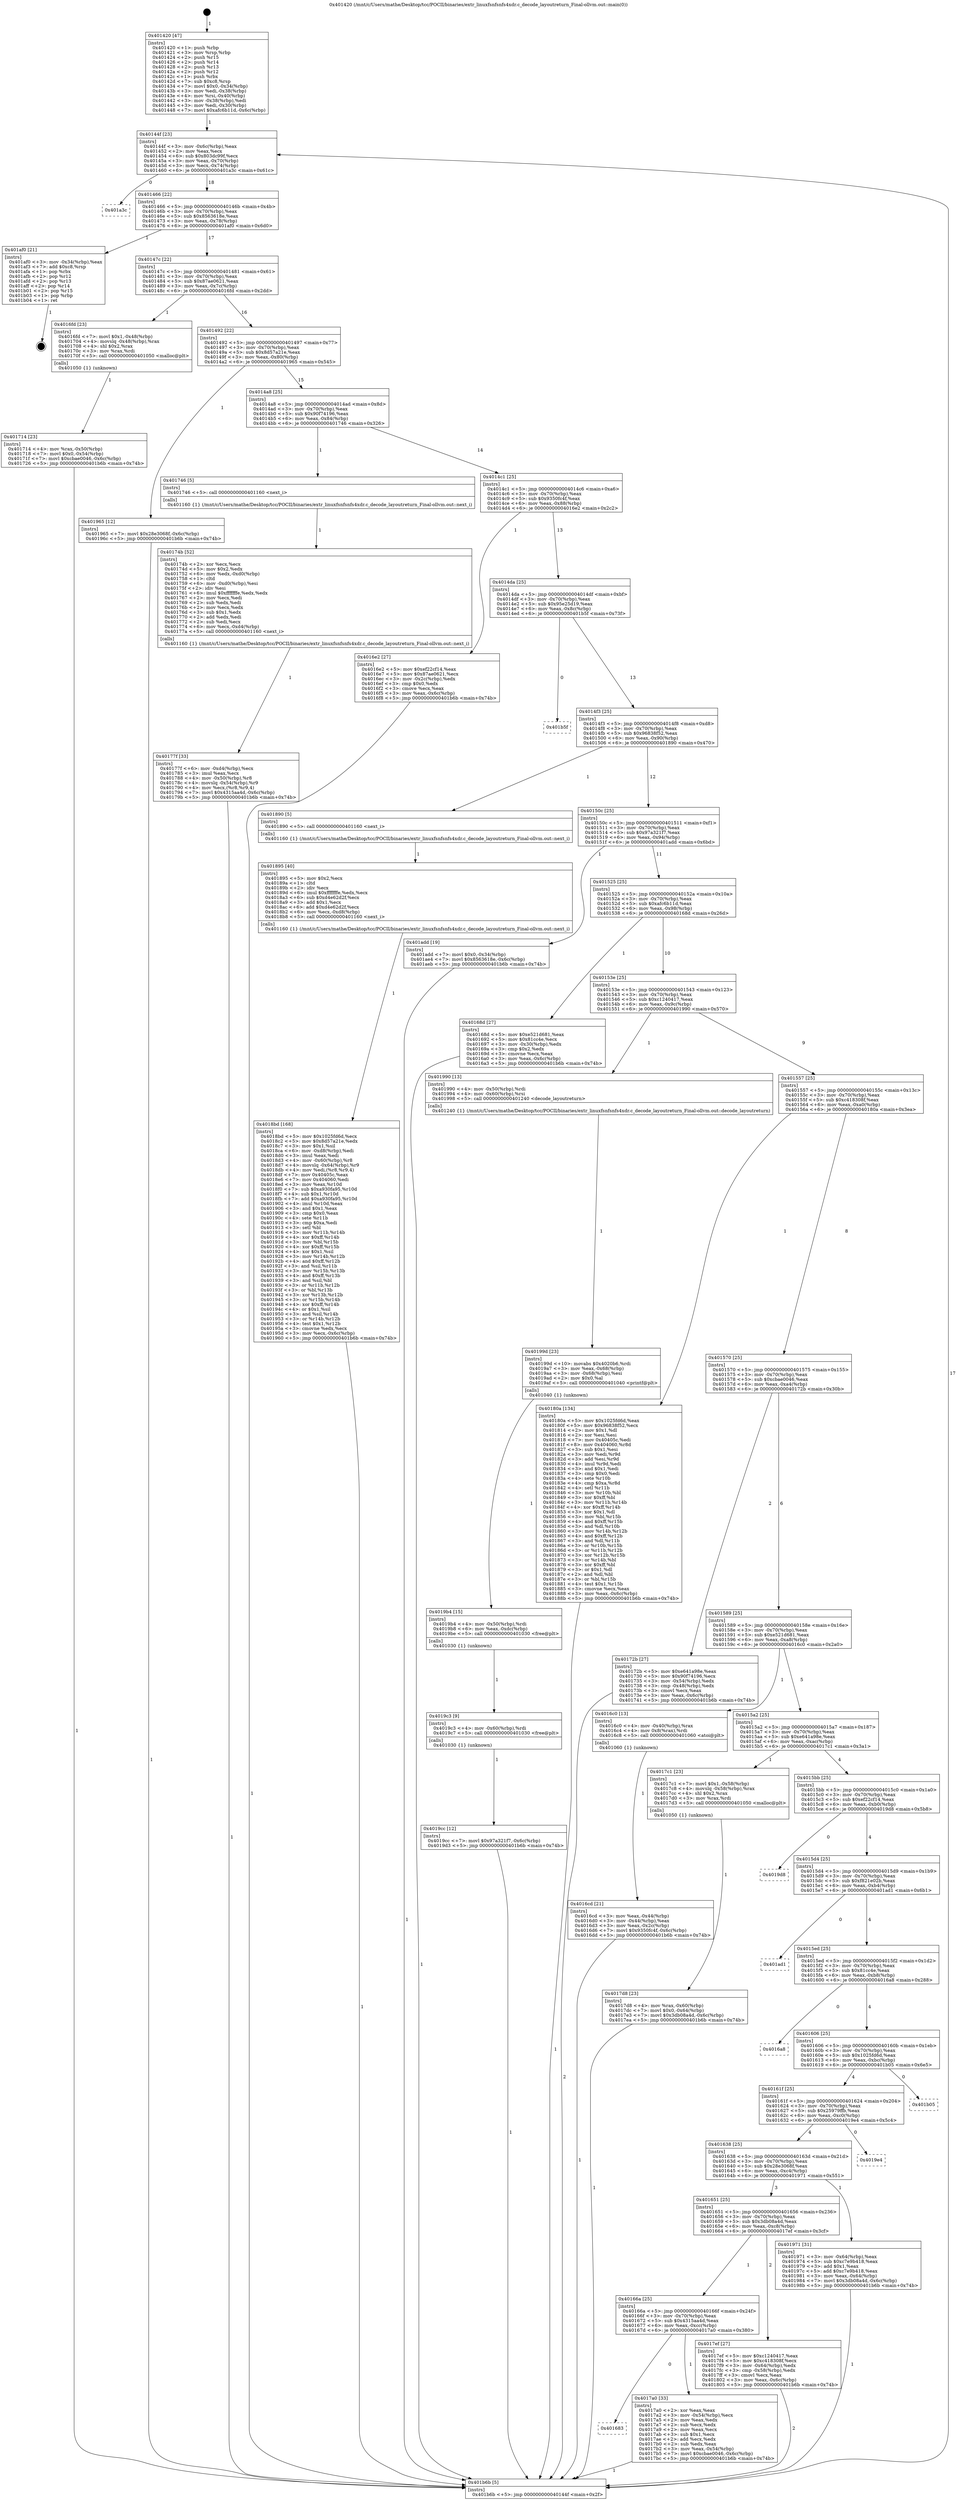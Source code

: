 digraph "0x401420" {
  label = "0x401420 (/mnt/c/Users/mathe/Desktop/tcc/POCII/binaries/extr_linuxfsnfsnfs4xdr.c_decode_layoutreturn_Final-ollvm.out::main(0))"
  labelloc = "t"
  node[shape=record]

  Entry [label="",width=0.3,height=0.3,shape=circle,fillcolor=black,style=filled]
  "0x40144f" [label="{
     0x40144f [23]\l
     | [instrs]\l
     &nbsp;&nbsp;0x40144f \<+3\>: mov -0x6c(%rbp),%eax\l
     &nbsp;&nbsp;0x401452 \<+2\>: mov %eax,%ecx\l
     &nbsp;&nbsp;0x401454 \<+6\>: sub $0x803dc99f,%ecx\l
     &nbsp;&nbsp;0x40145a \<+3\>: mov %eax,-0x70(%rbp)\l
     &nbsp;&nbsp;0x40145d \<+3\>: mov %ecx,-0x74(%rbp)\l
     &nbsp;&nbsp;0x401460 \<+6\>: je 0000000000401a3c \<main+0x61c\>\l
  }"]
  "0x401a3c" [label="{
     0x401a3c\l
  }", style=dashed]
  "0x401466" [label="{
     0x401466 [22]\l
     | [instrs]\l
     &nbsp;&nbsp;0x401466 \<+5\>: jmp 000000000040146b \<main+0x4b\>\l
     &nbsp;&nbsp;0x40146b \<+3\>: mov -0x70(%rbp),%eax\l
     &nbsp;&nbsp;0x40146e \<+5\>: sub $0x8563618e,%eax\l
     &nbsp;&nbsp;0x401473 \<+3\>: mov %eax,-0x78(%rbp)\l
     &nbsp;&nbsp;0x401476 \<+6\>: je 0000000000401af0 \<main+0x6d0\>\l
  }"]
  Exit [label="",width=0.3,height=0.3,shape=circle,fillcolor=black,style=filled,peripheries=2]
  "0x401af0" [label="{
     0x401af0 [21]\l
     | [instrs]\l
     &nbsp;&nbsp;0x401af0 \<+3\>: mov -0x34(%rbp),%eax\l
     &nbsp;&nbsp;0x401af3 \<+7\>: add $0xc8,%rsp\l
     &nbsp;&nbsp;0x401afa \<+1\>: pop %rbx\l
     &nbsp;&nbsp;0x401afb \<+2\>: pop %r12\l
     &nbsp;&nbsp;0x401afd \<+2\>: pop %r13\l
     &nbsp;&nbsp;0x401aff \<+2\>: pop %r14\l
     &nbsp;&nbsp;0x401b01 \<+2\>: pop %r15\l
     &nbsp;&nbsp;0x401b03 \<+1\>: pop %rbp\l
     &nbsp;&nbsp;0x401b04 \<+1\>: ret\l
  }"]
  "0x40147c" [label="{
     0x40147c [22]\l
     | [instrs]\l
     &nbsp;&nbsp;0x40147c \<+5\>: jmp 0000000000401481 \<main+0x61\>\l
     &nbsp;&nbsp;0x401481 \<+3\>: mov -0x70(%rbp),%eax\l
     &nbsp;&nbsp;0x401484 \<+5\>: sub $0x87ae0621,%eax\l
     &nbsp;&nbsp;0x401489 \<+3\>: mov %eax,-0x7c(%rbp)\l
     &nbsp;&nbsp;0x40148c \<+6\>: je 00000000004016fd \<main+0x2dd\>\l
  }"]
  "0x4019cc" [label="{
     0x4019cc [12]\l
     | [instrs]\l
     &nbsp;&nbsp;0x4019cc \<+7\>: movl $0x97a321f7,-0x6c(%rbp)\l
     &nbsp;&nbsp;0x4019d3 \<+5\>: jmp 0000000000401b6b \<main+0x74b\>\l
  }"]
  "0x4016fd" [label="{
     0x4016fd [23]\l
     | [instrs]\l
     &nbsp;&nbsp;0x4016fd \<+7\>: movl $0x1,-0x48(%rbp)\l
     &nbsp;&nbsp;0x401704 \<+4\>: movslq -0x48(%rbp),%rax\l
     &nbsp;&nbsp;0x401708 \<+4\>: shl $0x2,%rax\l
     &nbsp;&nbsp;0x40170c \<+3\>: mov %rax,%rdi\l
     &nbsp;&nbsp;0x40170f \<+5\>: call 0000000000401050 \<malloc@plt\>\l
     | [calls]\l
     &nbsp;&nbsp;0x401050 \{1\} (unknown)\l
  }"]
  "0x401492" [label="{
     0x401492 [22]\l
     | [instrs]\l
     &nbsp;&nbsp;0x401492 \<+5\>: jmp 0000000000401497 \<main+0x77\>\l
     &nbsp;&nbsp;0x401497 \<+3\>: mov -0x70(%rbp),%eax\l
     &nbsp;&nbsp;0x40149a \<+5\>: sub $0x8d57a21e,%eax\l
     &nbsp;&nbsp;0x40149f \<+3\>: mov %eax,-0x80(%rbp)\l
     &nbsp;&nbsp;0x4014a2 \<+6\>: je 0000000000401965 \<main+0x545\>\l
  }"]
  "0x4019c3" [label="{
     0x4019c3 [9]\l
     | [instrs]\l
     &nbsp;&nbsp;0x4019c3 \<+4\>: mov -0x60(%rbp),%rdi\l
     &nbsp;&nbsp;0x4019c7 \<+5\>: call 0000000000401030 \<free@plt\>\l
     | [calls]\l
     &nbsp;&nbsp;0x401030 \{1\} (unknown)\l
  }"]
  "0x401965" [label="{
     0x401965 [12]\l
     | [instrs]\l
     &nbsp;&nbsp;0x401965 \<+7\>: movl $0x28e3068f,-0x6c(%rbp)\l
     &nbsp;&nbsp;0x40196c \<+5\>: jmp 0000000000401b6b \<main+0x74b\>\l
  }"]
  "0x4014a8" [label="{
     0x4014a8 [25]\l
     | [instrs]\l
     &nbsp;&nbsp;0x4014a8 \<+5\>: jmp 00000000004014ad \<main+0x8d\>\l
     &nbsp;&nbsp;0x4014ad \<+3\>: mov -0x70(%rbp),%eax\l
     &nbsp;&nbsp;0x4014b0 \<+5\>: sub $0x90f74196,%eax\l
     &nbsp;&nbsp;0x4014b5 \<+6\>: mov %eax,-0x84(%rbp)\l
     &nbsp;&nbsp;0x4014bb \<+6\>: je 0000000000401746 \<main+0x326\>\l
  }"]
  "0x4019b4" [label="{
     0x4019b4 [15]\l
     | [instrs]\l
     &nbsp;&nbsp;0x4019b4 \<+4\>: mov -0x50(%rbp),%rdi\l
     &nbsp;&nbsp;0x4019b8 \<+6\>: mov %eax,-0xdc(%rbp)\l
     &nbsp;&nbsp;0x4019be \<+5\>: call 0000000000401030 \<free@plt\>\l
     | [calls]\l
     &nbsp;&nbsp;0x401030 \{1\} (unknown)\l
  }"]
  "0x401746" [label="{
     0x401746 [5]\l
     | [instrs]\l
     &nbsp;&nbsp;0x401746 \<+5\>: call 0000000000401160 \<next_i\>\l
     | [calls]\l
     &nbsp;&nbsp;0x401160 \{1\} (/mnt/c/Users/mathe/Desktop/tcc/POCII/binaries/extr_linuxfsnfsnfs4xdr.c_decode_layoutreturn_Final-ollvm.out::next_i)\l
  }"]
  "0x4014c1" [label="{
     0x4014c1 [25]\l
     | [instrs]\l
     &nbsp;&nbsp;0x4014c1 \<+5\>: jmp 00000000004014c6 \<main+0xa6\>\l
     &nbsp;&nbsp;0x4014c6 \<+3\>: mov -0x70(%rbp),%eax\l
     &nbsp;&nbsp;0x4014c9 \<+5\>: sub $0x9350fc4f,%eax\l
     &nbsp;&nbsp;0x4014ce \<+6\>: mov %eax,-0x88(%rbp)\l
     &nbsp;&nbsp;0x4014d4 \<+6\>: je 00000000004016e2 \<main+0x2c2\>\l
  }"]
  "0x40199d" [label="{
     0x40199d [23]\l
     | [instrs]\l
     &nbsp;&nbsp;0x40199d \<+10\>: movabs $0x4020b6,%rdi\l
     &nbsp;&nbsp;0x4019a7 \<+3\>: mov %eax,-0x68(%rbp)\l
     &nbsp;&nbsp;0x4019aa \<+3\>: mov -0x68(%rbp),%esi\l
     &nbsp;&nbsp;0x4019ad \<+2\>: mov $0x0,%al\l
     &nbsp;&nbsp;0x4019af \<+5\>: call 0000000000401040 \<printf@plt\>\l
     | [calls]\l
     &nbsp;&nbsp;0x401040 \{1\} (unknown)\l
  }"]
  "0x4016e2" [label="{
     0x4016e2 [27]\l
     | [instrs]\l
     &nbsp;&nbsp;0x4016e2 \<+5\>: mov $0xef22cf14,%eax\l
     &nbsp;&nbsp;0x4016e7 \<+5\>: mov $0x87ae0621,%ecx\l
     &nbsp;&nbsp;0x4016ec \<+3\>: mov -0x2c(%rbp),%edx\l
     &nbsp;&nbsp;0x4016ef \<+3\>: cmp $0x0,%edx\l
     &nbsp;&nbsp;0x4016f2 \<+3\>: cmove %ecx,%eax\l
     &nbsp;&nbsp;0x4016f5 \<+3\>: mov %eax,-0x6c(%rbp)\l
     &nbsp;&nbsp;0x4016f8 \<+5\>: jmp 0000000000401b6b \<main+0x74b\>\l
  }"]
  "0x4014da" [label="{
     0x4014da [25]\l
     | [instrs]\l
     &nbsp;&nbsp;0x4014da \<+5\>: jmp 00000000004014df \<main+0xbf\>\l
     &nbsp;&nbsp;0x4014df \<+3\>: mov -0x70(%rbp),%eax\l
     &nbsp;&nbsp;0x4014e2 \<+5\>: sub $0x95e25d19,%eax\l
     &nbsp;&nbsp;0x4014e7 \<+6\>: mov %eax,-0x8c(%rbp)\l
     &nbsp;&nbsp;0x4014ed \<+6\>: je 0000000000401b5f \<main+0x73f\>\l
  }"]
  "0x4018bd" [label="{
     0x4018bd [168]\l
     | [instrs]\l
     &nbsp;&nbsp;0x4018bd \<+5\>: mov $0x1025fd6d,%ecx\l
     &nbsp;&nbsp;0x4018c2 \<+5\>: mov $0x8d57a21e,%edx\l
     &nbsp;&nbsp;0x4018c7 \<+3\>: mov $0x1,%sil\l
     &nbsp;&nbsp;0x4018ca \<+6\>: mov -0xd8(%rbp),%edi\l
     &nbsp;&nbsp;0x4018d0 \<+3\>: imul %eax,%edi\l
     &nbsp;&nbsp;0x4018d3 \<+4\>: mov -0x60(%rbp),%r8\l
     &nbsp;&nbsp;0x4018d7 \<+4\>: movslq -0x64(%rbp),%r9\l
     &nbsp;&nbsp;0x4018db \<+4\>: mov %edi,(%r8,%r9,4)\l
     &nbsp;&nbsp;0x4018df \<+7\>: mov 0x40405c,%eax\l
     &nbsp;&nbsp;0x4018e6 \<+7\>: mov 0x404060,%edi\l
     &nbsp;&nbsp;0x4018ed \<+3\>: mov %eax,%r10d\l
     &nbsp;&nbsp;0x4018f0 \<+7\>: sub $0xa930fa95,%r10d\l
     &nbsp;&nbsp;0x4018f7 \<+4\>: sub $0x1,%r10d\l
     &nbsp;&nbsp;0x4018fb \<+7\>: add $0xa930fa95,%r10d\l
     &nbsp;&nbsp;0x401902 \<+4\>: imul %r10d,%eax\l
     &nbsp;&nbsp;0x401906 \<+3\>: and $0x1,%eax\l
     &nbsp;&nbsp;0x401909 \<+3\>: cmp $0x0,%eax\l
     &nbsp;&nbsp;0x40190c \<+4\>: sete %r11b\l
     &nbsp;&nbsp;0x401910 \<+3\>: cmp $0xa,%edi\l
     &nbsp;&nbsp;0x401913 \<+3\>: setl %bl\l
     &nbsp;&nbsp;0x401916 \<+3\>: mov %r11b,%r14b\l
     &nbsp;&nbsp;0x401919 \<+4\>: xor $0xff,%r14b\l
     &nbsp;&nbsp;0x40191d \<+3\>: mov %bl,%r15b\l
     &nbsp;&nbsp;0x401920 \<+4\>: xor $0xff,%r15b\l
     &nbsp;&nbsp;0x401924 \<+4\>: xor $0x1,%sil\l
     &nbsp;&nbsp;0x401928 \<+3\>: mov %r14b,%r12b\l
     &nbsp;&nbsp;0x40192b \<+4\>: and $0xff,%r12b\l
     &nbsp;&nbsp;0x40192f \<+3\>: and %sil,%r11b\l
     &nbsp;&nbsp;0x401932 \<+3\>: mov %r15b,%r13b\l
     &nbsp;&nbsp;0x401935 \<+4\>: and $0xff,%r13b\l
     &nbsp;&nbsp;0x401939 \<+3\>: and %sil,%bl\l
     &nbsp;&nbsp;0x40193c \<+3\>: or %r11b,%r12b\l
     &nbsp;&nbsp;0x40193f \<+3\>: or %bl,%r13b\l
     &nbsp;&nbsp;0x401942 \<+3\>: xor %r13b,%r12b\l
     &nbsp;&nbsp;0x401945 \<+3\>: or %r15b,%r14b\l
     &nbsp;&nbsp;0x401948 \<+4\>: xor $0xff,%r14b\l
     &nbsp;&nbsp;0x40194c \<+4\>: or $0x1,%sil\l
     &nbsp;&nbsp;0x401950 \<+3\>: and %sil,%r14b\l
     &nbsp;&nbsp;0x401953 \<+3\>: or %r14b,%r12b\l
     &nbsp;&nbsp;0x401956 \<+4\>: test $0x1,%r12b\l
     &nbsp;&nbsp;0x40195a \<+3\>: cmovne %edx,%ecx\l
     &nbsp;&nbsp;0x40195d \<+3\>: mov %ecx,-0x6c(%rbp)\l
     &nbsp;&nbsp;0x401960 \<+5\>: jmp 0000000000401b6b \<main+0x74b\>\l
  }"]
  "0x401b5f" [label="{
     0x401b5f\l
  }", style=dashed]
  "0x4014f3" [label="{
     0x4014f3 [25]\l
     | [instrs]\l
     &nbsp;&nbsp;0x4014f3 \<+5\>: jmp 00000000004014f8 \<main+0xd8\>\l
     &nbsp;&nbsp;0x4014f8 \<+3\>: mov -0x70(%rbp),%eax\l
     &nbsp;&nbsp;0x4014fb \<+5\>: sub $0x96838f52,%eax\l
     &nbsp;&nbsp;0x401500 \<+6\>: mov %eax,-0x90(%rbp)\l
     &nbsp;&nbsp;0x401506 \<+6\>: je 0000000000401890 \<main+0x470\>\l
  }"]
  "0x401895" [label="{
     0x401895 [40]\l
     | [instrs]\l
     &nbsp;&nbsp;0x401895 \<+5\>: mov $0x2,%ecx\l
     &nbsp;&nbsp;0x40189a \<+1\>: cltd\l
     &nbsp;&nbsp;0x40189b \<+2\>: idiv %ecx\l
     &nbsp;&nbsp;0x40189d \<+6\>: imul $0xfffffffe,%edx,%ecx\l
     &nbsp;&nbsp;0x4018a3 \<+6\>: sub $0xd4e62d2f,%ecx\l
     &nbsp;&nbsp;0x4018a9 \<+3\>: add $0x1,%ecx\l
     &nbsp;&nbsp;0x4018ac \<+6\>: add $0xd4e62d2f,%ecx\l
     &nbsp;&nbsp;0x4018b2 \<+6\>: mov %ecx,-0xd8(%rbp)\l
     &nbsp;&nbsp;0x4018b8 \<+5\>: call 0000000000401160 \<next_i\>\l
     | [calls]\l
     &nbsp;&nbsp;0x401160 \{1\} (/mnt/c/Users/mathe/Desktop/tcc/POCII/binaries/extr_linuxfsnfsnfs4xdr.c_decode_layoutreturn_Final-ollvm.out::next_i)\l
  }"]
  "0x401890" [label="{
     0x401890 [5]\l
     | [instrs]\l
     &nbsp;&nbsp;0x401890 \<+5\>: call 0000000000401160 \<next_i\>\l
     | [calls]\l
     &nbsp;&nbsp;0x401160 \{1\} (/mnt/c/Users/mathe/Desktop/tcc/POCII/binaries/extr_linuxfsnfsnfs4xdr.c_decode_layoutreturn_Final-ollvm.out::next_i)\l
  }"]
  "0x40150c" [label="{
     0x40150c [25]\l
     | [instrs]\l
     &nbsp;&nbsp;0x40150c \<+5\>: jmp 0000000000401511 \<main+0xf1\>\l
     &nbsp;&nbsp;0x401511 \<+3\>: mov -0x70(%rbp),%eax\l
     &nbsp;&nbsp;0x401514 \<+5\>: sub $0x97a321f7,%eax\l
     &nbsp;&nbsp;0x401519 \<+6\>: mov %eax,-0x94(%rbp)\l
     &nbsp;&nbsp;0x40151f \<+6\>: je 0000000000401add \<main+0x6bd\>\l
  }"]
  "0x4017d8" [label="{
     0x4017d8 [23]\l
     | [instrs]\l
     &nbsp;&nbsp;0x4017d8 \<+4\>: mov %rax,-0x60(%rbp)\l
     &nbsp;&nbsp;0x4017dc \<+7\>: movl $0x0,-0x64(%rbp)\l
     &nbsp;&nbsp;0x4017e3 \<+7\>: movl $0x3db08a4d,-0x6c(%rbp)\l
     &nbsp;&nbsp;0x4017ea \<+5\>: jmp 0000000000401b6b \<main+0x74b\>\l
  }"]
  "0x401add" [label="{
     0x401add [19]\l
     | [instrs]\l
     &nbsp;&nbsp;0x401add \<+7\>: movl $0x0,-0x34(%rbp)\l
     &nbsp;&nbsp;0x401ae4 \<+7\>: movl $0x8563618e,-0x6c(%rbp)\l
     &nbsp;&nbsp;0x401aeb \<+5\>: jmp 0000000000401b6b \<main+0x74b\>\l
  }"]
  "0x401525" [label="{
     0x401525 [25]\l
     | [instrs]\l
     &nbsp;&nbsp;0x401525 \<+5\>: jmp 000000000040152a \<main+0x10a\>\l
     &nbsp;&nbsp;0x40152a \<+3\>: mov -0x70(%rbp),%eax\l
     &nbsp;&nbsp;0x40152d \<+5\>: sub $0xafc6b11d,%eax\l
     &nbsp;&nbsp;0x401532 \<+6\>: mov %eax,-0x98(%rbp)\l
     &nbsp;&nbsp;0x401538 \<+6\>: je 000000000040168d \<main+0x26d\>\l
  }"]
  "0x401683" [label="{
     0x401683\l
  }", style=dashed]
  "0x40168d" [label="{
     0x40168d [27]\l
     | [instrs]\l
     &nbsp;&nbsp;0x40168d \<+5\>: mov $0xe521d681,%eax\l
     &nbsp;&nbsp;0x401692 \<+5\>: mov $0x81cc4e,%ecx\l
     &nbsp;&nbsp;0x401697 \<+3\>: mov -0x30(%rbp),%edx\l
     &nbsp;&nbsp;0x40169a \<+3\>: cmp $0x2,%edx\l
     &nbsp;&nbsp;0x40169d \<+3\>: cmovne %ecx,%eax\l
     &nbsp;&nbsp;0x4016a0 \<+3\>: mov %eax,-0x6c(%rbp)\l
     &nbsp;&nbsp;0x4016a3 \<+5\>: jmp 0000000000401b6b \<main+0x74b\>\l
  }"]
  "0x40153e" [label="{
     0x40153e [25]\l
     | [instrs]\l
     &nbsp;&nbsp;0x40153e \<+5\>: jmp 0000000000401543 \<main+0x123\>\l
     &nbsp;&nbsp;0x401543 \<+3\>: mov -0x70(%rbp),%eax\l
     &nbsp;&nbsp;0x401546 \<+5\>: sub $0xc1240417,%eax\l
     &nbsp;&nbsp;0x40154b \<+6\>: mov %eax,-0x9c(%rbp)\l
     &nbsp;&nbsp;0x401551 \<+6\>: je 0000000000401990 \<main+0x570\>\l
  }"]
  "0x401b6b" [label="{
     0x401b6b [5]\l
     | [instrs]\l
     &nbsp;&nbsp;0x401b6b \<+5\>: jmp 000000000040144f \<main+0x2f\>\l
  }"]
  "0x401420" [label="{
     0x401420 [47]\l
     | [instrs]\l
     &nbsp;&nbsp;0x401420 \<+1\>: push %rbp\l
     &nbsp;&nbsp;0x401421 \<+3\>: mov %rsp,%rbp\l
     &nbsp;&nbsp;0x401424 \<+2\>: push %r15\l
     &nbsp;&nbsp;0x401426 \<+2\>: push %r14\l
     &nbsp;&nbsp;0x401428 \<+2\>: push %r13\l
     &nbsp;&nbsp;0x40142a \<+2\>: push %r12\l
     &nbsp;&nbsp;0x40142c \<+1\>: push %rbx\l
     &nbsp;&nbsp;0x40142d \<+7\>: sub $0xc8,%rsp\l
     &nbsp;&nbsp;0x401434 \<+7\>: movl $0x0,-0x34(%rbp)\l
     &nbsp;&nbsp;0x40143b \<+3\>: mov %edi,-0x38(%rbp)\l
     &nbsp;&nbsp;0x40143e \<+4\>: mov %rsi,-0x40(%rbp)\l
     &nbsp;&nbsp;0x401442 \<+3\>: mov -0x38(%rbp),%edi\l
     &nbsp;&nbsp;0x401445 \<+3\>: mov %edi,-0x30(%rbp)\l
     &nbsp;&nbsp;0x401448 \<+7\>: movl $0xafc6b11d,-0x6c(%rbp)\l
  }"]
  "0x4017a0" [label="{
     0x4017a0 [33]\l
     | [instrs]\l
     &nbsp;&nbsp;0x4017a0 \<+2\>: xor %eax,%eax\l
     &nbsp;&nbsp;0x4017a2 \<+3\>: mov -0x54(%rbp),%ecx\l
     &nbsp;&nbsp;0x4017a5 \<+2\>: mov %eax,%edx\l
     &nbsp;&nbsp;0x4017a7 \<+2\>: sub %ecx,%edx\l
     &nbsp;&nbsp;0x4017a9 \<+2\>: mov %eax,%ecx\l
     &nbsp;&nbsp;0x4017ab \<+3\>: sub $0x1,%ecx\l
     &nbsp;&nbsp;0x4017ae \<+2\>: add %ecx,%edx\l
     &nbsp;&nbsp;0x4017b0 \<+2\>: sub %edx,%eax\l
     &nbsp;&nbsp;0x4017b2 \<+3\>: mov %eax,-0x54(%rbp)\l
     &nbsp;&nbsp;0x4017b5 \<+7\>: movl $0xcbae0046,-0x6c(%rbp)\l
     &nbsp;&nbsp;0x4017bc \<+5\>: jmp 0000000000401b6b \<main+0x74b\>\l
  }"]
  "0x401990" [label="{
     0x401990 [13]\l
     | [instrs]\l
     &nbsp;&nbsp;0x401990 \<+4\>: mov -0x50(%rbp),%rdi\l
     &nbsp;&nbsp;0x401994 \<+4\>: mov -0x60(%rbp),%rsi\l
     &nbsp;&nbsp;0x401998 \<+5\>: call 0000000000401240 \<decode_layoutreturn\>\l
     | [calls]\l
     &nbsp;&nbsp;0x401240 \{1\} (/mnt/c/Users/mathe/Desktop/tcc/POCII/binaries/extr_linuxfsnfsnfs4xdr.c_decode_layoutreturn_Final-ollvm.out::decode_layoutreturn)\l
  }"]
  "0x401557" [label="{
     0x401557 [25]\l
     | [instrs]\l
     &nbsp;&nbsp;0x401557 \<+5\>: jmp 000000000040155c \<main+0x13c\>\l
     &nbsp;&nbsp;0x40155c \<+3\>: mov -0x70(%rbp),%eax\l
     &nbsp;&nbsp;0x40155f \<+5\>: sub $0xc418308f,%eax\l
     &nbsp;&nbsp;0x401564 \<+6\>: mov %eax,-0xa0(%rbp)\l
     &nbsp;&nbsp;0x40156a \<+6\>: je 000000000040180a \<main+0x3ea\>\l
  }"]
  "0x40166a" [label="{
     0x40166a [25]\l
     | [instrs]\l
     &nbsp;&nbsp;0x40166a \<+5\>: jmp 000000000040166f \<main+0x24f\>\l
     &nbsp;&nbsp;0x40166f \<+3\>: mov -0x70(%rbp),%eax\l
     &nbsp;&nbsp;0x401672 \<+5\>: sub $0x4315aa4d,%eax\l
     &nbsp;&nbsp;0x401677 \<+6\>: mov %eax,-0xcc(%rbp)\l
     &nbsp;&nbsp;0x40167d \<+6\>: je 00000000004017a0 \<main+0x380\>\l
  }"]
  "0x40180a" [label="{
     0x40180a [134]\l
     | [instrs]\l
     &nbsp;&nbsp;0x40180a \<+5\>: mov $0x1025fd6d,%eax\l
     &nbsp;&nbsp;0x40180f \<+5\>: mov $0x96838f52,%ecx\l
     &nbsp;&nbsp;0x401814 \<+2\>: mov $0x1,%dl\l
     &nbsp;&nbsp;0x401816 \<+2\>: xor %esi,%esi\l
     &nbsp;&nbsp;0x401818 \<+7\>: mov 0x40405c,%edi\l
     &nbsp;&nbsp;0x40181f \<+8\>: mov 0x404060,%r8d\l
     &nbsp;&nbsp;0x401827 \<+3\>: sub $0x1,%esi\l
     &nbsp;&nbsp;0x40182a \<+3\>: mov %edi,%r9d\l
     &nbsp;&nbsp;0x40182d \<+3\>: add %esi,%r9d\l
     &nbsp;&nbsp;0x401830 \<+4\>: imul %r9d,%edi\l
     &nbsp;&nbsp;0x401834 \<+3\>: and $0x1,%edi\l
     &nbsp;&nbsp;0x401837 \<+3\>: cmp $0x0,%edi\l
     &nbsp;&nbsp;0x40183a \<+4\>: sete %r10b\l
     &nbsp;&nbsp;0x40183e \<+4\>: cmp $0xa,%r8d\l
     &nbsp;&nbsp;0x401842 \<+4\>: setl %r11b\l
     &nbsp;&nbsp;0x401846 \<+3\>: mov %r10b,%bl\l
     &nbsp;&nbsp;0x401849 \<+3\>: xor $0xff,%bl\l
     &nbsp;&nbsp;0x40184c \<+3\>: mov %r11b,%r14b\l
     &nbsp;&nbsp;0x40184f \<+4\>: xor $0xff,%r14b\l
     &nbsp;&nbsp;0x401853 \<+3\>: xor $0x1,%dl\l
     &nbsp;&nbsp;0x401856 \<+3\>: mov %bl,%r15b\l
     &nbsp;&nbsp;0x401859 \<+4\>: and $0xff,%r15b\l
     &nbsp;&nbsp;0x40185d \<+3\>: and %dl,%r10b\l
     &nbsp;&nbsp;0x401860 \<+3\>: mov %r14b,%r12b\l
     &nbsp;&nbsp;0x401863 \<+4\>: and $0xff,%r12b\l
     &nbsp;&nbsp;0x401867 \<+3\>: and %dl,%r11b\l
     &nbsp;&nbsp;0x40186a \<+3\>: or %r10b,%r15b\l
     &nbsp;&nbsp;0x40186d \<+3\>: or %r11b,%r12b\l
     &nbsp;&nbsp;0x401870 \<+3\>: xor %r12b,%r15b\l
     &nbsp;&nbsp;0x401873 \<+3\>: or %r14b,%bl\l
     &nbsp;&nbsp;0x401876 \<+3\>: xor $0xff,%bl\l
     &nbsp;&nbsp;0x401879 \<+3\>: or $0x1,%dl\l
     &nbsp;&nbsp;0x40187c \<+2\>: and %dl,%bl\l
     &nbsp;&nbsp;0x40187e \<+3\>: or %bl,%r15b\l
     &nbsp;&nbsp;0x401881 \<+4\>: test $0x1,%r15b\l
     &nbsp;&nbsp;0x401885 \<+3\>: cmovne %ecx,%eax\l
     &nbsp;&nbsp;0x401888 \<+3\>: mov %eax,-0x6c(%rbp)\l
     &nbsp;&nbsp;0x40188b \<+5\>: jmp 0000000000401b6b \<main+0x74b\>\l
  }"]
  "0x401570" [label="{
     0x401570 [25]\l
     | [instrs]\l
     &nbsp;&nbsp;0x401570 \<+5\>: jmp 0000000000401575 \<main+0x155\>\l
     &nbsp;&nbsp;0x401575 \<+3\>: mov -0x70(%rbp),%eax\l
     &nbsp;&nbsp;0x401578 \<+5\>: sub $0xcbae0046,%eax\l
     &nbsp;&nbsp;0x40157d \<+6\>: mov %eax,-0xa4(%rbp)\l
     &nbsp;&nbsp;0x401583 \<+6\>: je 000000000040172b \<main+0x30b\>\l
  }"]
  "0x4017ef" [label="{
     0x4017ef [27]\l
     | [instrs]\l
     &nbsp;&nbsp;0x4017ef \<+5\>: mov $0xc1240417,%eax\l
     &nbsp;&nbsp;0x4017f4 \<+5\>: mov $0xc418308f,%ecx\l
     &nbsp;&nbsp;0x4017f9 \<+3\>: mov -0x64(%rbp),%edx\l
     &nbsp;&nbsp;0x4017fc \<+3\>: cmp -0x58(%rbp),%edx\l
     &nbsp;&nbsp;0x4017ff \<+3\>: cmovl %ecx,%eax\l
     &nbsp;&nbsp;0x401802 \<+3\>: mov %eax,-0x6c(%rbp)\l
     &nbsp;&nbsp;0x401805 \<+5\>: jmp 0000000000401b6b \<main+0x74b\>\l
  }"]
  "0x40172b" [label="{
     0x40172b [27]\l
     | [instrs]\l
     &nbsp;&nbsp;0x40172b \<+5\>: mov $0xe641a98e,%eax\l
     &nbsp;&nbsp;0x401730 \<+5\>: mov $0x90f74196,%ecx\l
     &nbsp;&nbsp;0x401735 \<+3\>: mov -0x54(%rbp),%edx\l
     &nbsp;&nbsp;0x401738 \<+3\>: cmp -0x48(%rbp),%edx\l
     &nbsp;&nbsp;0x40173b \<+3\>: cmovl %ecx,%eax\l
     &nbsp;&nbsp;0x40173e \<+3\>: mov %eax,-0x6c(%rbp)\l
     &nbsp;&nbsp;0x401741 \<+5\>: jmp 0000000000401b6b \<main+0x74b\>\l
  }"]
  "0x401589" [label="{
     0x401589 [25]\l
     | [instrs]\l
     &nbsp;&nbsp;0x401589 \<+5\>: jmp 000000000040158e \<main+0x16e\>\l
     &nbsp;&nbsp;0x40158e \<+3\>: mov -0x70(%rbp),%eax\l
     &nbsp;&nbsp;0x401591 \<+5\>: sub $0xe521d681,%eax\l
     &nbsp;&nbsp;0x401596 \<+6\>: mov %eax,-0xa8(%rbp)\l
     &nbsp;&nbsp;0x40159c \<+6\>: je 00000000004016c0 \<main+0x2a0\>\l
  }"]
  "0x401651" [label="{
     0x401651 [25]\l
     | [instrs]\l
     &nbsp;&nbsp;0x401651 \<+5\>: jmp 0000000000401656 \<main+0x236\>\l
     &nbsp;&nbsp;0x401656 \<+3\>: mov -0x70(%rbp),%eax\l
     &nbsp;&nbsp;0x401659 \<+5\>: sub $0x3db08a4d,%eax\l
     &nbsp;&nbsp;0x40165e \<+6\>: mov %eax,-0xc8(%rbp)\l
     &nbsp;&nbsp;0x401664 \<+6\>: je 00000000004017ef \<main+0x3cf\>\l
  }"]
  "0x4016c0" [label="{
     0x4016c0 [13]\l
     | [instrs]\l
     &nbsp;&nbsp;0x4016c0 \<+4\>: mov -0x40(%rbp),%rax\l
     &nbsp;&nbsp;0x4016c4 \<+4\>: mov 0x8(%rax),%rdi\l
     &nbsp;&nbsp;0x4016c8 \<+5\>: call 0000000000401060 \<atoi@plt\>\l
     | [calls]\l
     &nbsp;&nbsp;0x401060 \{1\} (unknown)\l
  }"]
  "0x4015a2" [label="{
     0x4015a2 [25]\l
     | [instrs]\l
     &nbsp;&nbsp;0x4015a2 \<+5\>: jmp 00000000004015a7 \<main+0x187\>\l
     &nbsp;&nbsp;0x4015a7 \<+3\>: mov -0x70(%rbp),%eax\l
     &nbsp;&nbsp;0x4015aa \<+5\>: sub $0xe641a98e,%eax\l
     &nbsp;&nbsp;0x4015af \<+6\>: mov %eax,-0xac(%rbp)\l
     &nbsp;&nbsp;0x4015b5 \<+6\>: je 00000000004017c1 \<main+0x3a1\>\l
  }"]
  "0x4016cd" [label="{
     0x4016cd [21]\l
     | [instrs]\l
     &nbsp;&nbsp;0x4016cd \<+3\>: mov %eax,-0x44(%rbp)\l
     &nbsp;&nbsp;0x4016d0 \<+3\>: mov -0x44(%rbp),%eax\l
     &nbsp;&nbsp;0x4016d3 \<+3\>: mov %eax,-0x2c(%rbp)\l
     &nbsp;&nbsp;0x4016d6 \<+7\>: movl $0x9350fc4f,-0x6c(%rbp)\l
     &nbsp;&nbsp;0x4016dd \<+5\>: jmp 0000000000401b6b \<main+0x74b\>\l
  }"]
  "0x401714" [label="{
     0x401714 [23]\l
     | [instrs]\l
     &nbsp;&nbsp;0x401714 \<+4\>: mov %rax,-0x50(%rbp)\l
     &nbsp;&nbsp;0x401718 \<+7\>: movl $0x0,-0x54(%rbp)\l
     &nbsp;&nbsp;0x40171f \<+7\>: movl $0xcbae0046,-0x6c(%rbp)\l
     &nbsp;&nbsp;0x401726 \<+5\>: jmp 0000000000401b6b \<main+0x74b\>\l
  }"]
  "0x40174b" [label="{
     0x40174b [52]\l
     | [instrs]\l
     &nbsp;&nbsp;0x40174b \<+2\>: xor %ecx,%ecx\l
     &nbsp;&nbsp;0x40174d \<+5\>: mov $0x2,%edx\l
     &nbsp;&nbsp;0x401752 \<+6\>: mov %edx,-0xd0(%rbp)\l
     &nbsp;&nbsp;0x401758 \<+1\>: cltd\l
     &nbsp;&nbsp;0x401759 \<+6\>: mov -0xd0(%rbp),%esi\l
     &nbsp;&nbsp;0x40175f \<+2\>: idiv %esi\l
     &nbsp;&nbsp;0x401761 \<+6\>: imul $0xfffffffe,%edx,%edx\l
     &nbsp;&nbsp;0x401767 \<+2\>: mov %ecx,%edi\l
     &nbsp;&nbsp;0x401769 \<+2\>: sub %edx,%edi\l
     &nbsp;&nbsp;0x40176b \<+2\>: mov %ecx,%edx\l
     &nbsp;&nbsp;0x40176d \<+3\>: sub $0x1,%edx\l
     &nbsp;&nbsp;0x401770 \<+2\>: add %edx,%edi\l
     &nbsp;&nbsp;0x401772 \<+2\>: sub %edi,%ecx\l
     &nbsp;&nbsp;0x401774 \<+6\>: mov %ecx,-0xd4(%rbp)\l
     &nbsp;&nbsp;0x40177a \<+5\>: call 0000000000401160 \<next_i\>\l
     | [calls]\l
     &nbsp;&nbsp;0x401160 \{1\} (/mnt/c/Users/mathe/Desktop/tcc/POCII/binaries/extr_linuxfsnfsnfs4xdr.c_decode_layoutreturn_Final-ollvm.out::next_i)\l
  }"]
  "0x40177f" [label="{
     0x40177f [33]\l
     | [instrs]\l
     &nbsp;&nbsp;0x40177f \<+6\>: mov -0xd4(%rbp),%ecx\l
     &nbsp;&nbsp;0x401785 \<+3\>: imul %eax,%ecx\l
     &nbsp;&nbsp;0x401788 \<+4\>: mov -0x50(%rbp),%r8\l
     &nbsp;&nbsp;0x40178c \<+4\>: movslq -0x54(%rbp),%r9\l
     &nbsp;&nbsp;0x401790 \<+4\>: mov %ecx,(%r8,%r9,4)\l
     &nbsp;&nbsp;0x401794 \<+7\>: movl $0x4315aa4d,-0x6c(%rbp)\l
     &nbsp;&nbsp;0x40179b \<+5\>: jmp 0000000000401b6b \<main+0x74b\>\l
  }"]
  "0x401971" [label="{
     0x401971 [31]\l
     | [instrs]\l
     &nbsp;&nbsp;0x401971 \<+3\>: mov -0x64(%rbp),%eax\l
     &nbsp;&nbsp;0x401974 \<+5\>: sub $0xc7e9b418,%eax\l
     &nbsp;&nbsp;0x401979 \<+3\>: add $0x1,%eax\l
     &nbsp;&nbsp;0x40197c \<+5\>: add $0xc7e9b418,%eax\l
     &nbsp;&nbsp;0x401981 \<+3\>: mov %eax,-0x64(%rbp)\l
     &nbsp;&nbsp;0x401984 \<+7\>: movl $0x3db08a4d,-0x6c(%rbp)\l
     &nbsp;&nbsp;0x40198b \<+5\>: jmp 0000000000401b6b \<main+0x74b\>\l
  }"]
  "0x4017c1" [label="{
     0x4017c1 [23]\l
     | [instrs]\l
     &nbsp;&nbsp;0x4017c1 \<+7\>: movl $0x1,-0x58(%rbp)\l
     &nbsp;&nbsp;0x4017c8 \<+4\>: movslq -0x58(%rbp),%rax\l
     &nbsp;&nbsp;0x4017cc \<+4\>: shl $0x2,%rax\l
     &nbsp;&nbsp;0x4017d0 \<+3\>: mov %rax,%rdi\l
     &nbsp;&nbsp;0x4017d3 \<+5\>: call 0000000000401050 \<malloc@plt\>\l
     | [calls]\l
     &nbsp;&nbsp;0x401050 \{1\} (unknown)\l
  }"]
  "0x4015bb" [label="{
     0x4015bb [25]\l
     | [instrs]\l
     &nbsp;&nbsp;0x4015bb \<+5\>: jmp 00000000004015c0 \<main+0x1a0\>\l
     &nbsp;&nbsp;0x4015c0 \<+3\>: mov -0x70(%rbp),%eax\l
     &nbsp;&nbsp;0x4015c3 \<+5\>: sub $0xef22cf14,%eax\l
     &nbsp;&nbsp;0x4015c8 \<+6\>: mov %eax,-0xb0(%rbp)\l
     &nbsp;&nbsp;0x4015ce \<+6\>: je 00000000004019d8 \<main+0x5b8\>\l
  }"]
  "0x401638" [label="{
     0x401638 [25]\l
     | [instrs]\l
     &nbsp;&nbsp;0x401638 \<+5\>: jmp 000000000040163d \<main+0x21d\>\l
     &nbsp;&nbsp;0x40163d \<+3\>: mov -0x70(%rbp),%eax\l
     &nbsp;&nbsp;0x401640 \<+5\>: sub $0x28e3068f,%eax\l
     &nbsp;&nbsp;0x401645 \<+6\>: mov %eax,-0xc4(%rbp)\l
     &nbsp;&nbsp;0x40164b \<+6\>: je 0000000000401971 \<main+0x551\>\l
  }"]
  "0x4019d8" [label="{
     0x4019d8\l
  }", style=dashed]
  "0x4015d4" [label="{
     0x4015d4 [25]\l
     | [instrs]\l
     &nbsp;&nbsp;0x4015d4 \<+5\>: jmp 00000000004015d9 \<main+0x1b9\>\l
     &nbsp;&nbsp;0x4015d9 \<+3\>: mov -0x70(%rbp),%eax\l
     &nbsp;&nbsp;0x4015dc \<+5\>: sub $0xf821e02b,%eax\l
     &nbsp;&nbsp;0x4015e1 \<+6\>: mov %eax,-0xb4(%rbp)\l
     &nbsp;&nbsp;0x4015e7 \<+6\>: je 0000000000401ad1 \<main+0x6b1\>\l
  }"]
  "0x4019e4" [label="{
     0x4019e4\l
  }", style=dashed]
  "0x401ad1" [label="{
     0x401ad1\l
  }", style=dashed]
  "0x4015ed" [label="{
     0x4015ed [25]\l
     | [instrs]\l
     &nbsp;&nbsp;0x4015ed \<+5\>: jmp 00000000004015f2 \<main+0x1d2\>\l
     &nbsp;&nbsp;0x4015f2 \<+3\>: mov -0x70(%rbp),%eax\l
     &nbsp;&nbsp;0x4015f5 \<+5\>: sub $0x81cc4e,%eax\l
     &nbsp;&nbsp;0x4015fa \<+6\>: mov %eax,-0xb8(%rbp)\l
     &nbsp;&nbsp;0x401600 \<+6\>: je 00000000004016a8 \<main+0x288\>\l
  }"]
  "0x40161f" [label="{
     0x40161f [25]\l
     | [instrs]\l
     &nbsp;&nbsp;0x40161f \<+5\>: jmp 0000000000401624 \<main+0x204\>\l
     &nbsp;&nbsp;0x401624 \<+3\>: mov -0x70(%rbp),%eax\l
     &nbsp;&nbsp;0x401627 \<+5\>: sub $0x25979ffb,%eax\l
     &nbsp;&nbsp;0x40162c \<+6\>: mov %eax,-0xc0(%rbp)\l
     &nbsp;&nbsp;0x401632 \<+6\>: je 00000000004019e4 \<main+0x5c4\>\l
  }"]
  "0x4016a8" [label="{
     0x4016a8\l
  }", style=dashed]
  "0x401606" [label="{
     0x401606 [25]\l
     | [instrs]\l
     &nbsp;&nbsp;0x401606 \<+5\>: jmp 000000000040160b \<main+0x1eb\>\l
     &nbsp;&nbsp;0x40160b \<+3\>: mov -0x70(%rbp),%eax\l
     &nbsp;&nbsp;0x40160e \<+5\>: sub $0x1025fd6d,%eax\l
     &nbsp;&nbsp;0x401613 \<+6\>: mov %eax,-0xbc(%rbp)\l
     &nbsp;&nbsp;0x401619 \<+6\>: je 0000000000401b05 \<main+0x6e5\>\l
  }"]
  "0x401b05" [label="{
     0x401b05\l
  }", style=dashed]
  Entry -> "0x401420" [label=" 1"]
  "0x40144f" -> "0x401a3c" [label=" 0"]
  "0x40144f" -> "0x401466" [label=" 18"]
  "0x401af0" -> Exit [label=" 1"]
  "0x401466" -> "0x401af0" [label=" 1"]
  "0x401466" -> "0x40147c" [label=" 17"]
  "0x401add" -> "0x401b6b" [label=" 1"]
  "0x40147c" -> "0x4016fd" [label=" 1"]
  "0x40147c" -> "0x401492" [label=" 16"]
  "0x4019cc" -> "0x401b6b" [label=" 1"]
  "0x401492" -> "0x401965" [label=" 1"]
  "0x401492" -> "0x4014a8" [label=" 15"]
  "0x4019c3" -> "0x4019cc" [label=" 1"]
  "0x4014a8" -> "0x401746" [label=" 1"]
  "0x4014a8" -> "0x4014c1" [label=" 14"]
  "0x4019b4" -> "0x4019c3" [label=" 1"]
  "0x4014c1" -> "0x4016e2" [label=" 1"]
  "0x4014c1" -> "0x4014da" [label=" 13"]
  "0x40199d" -> "0x4019b4" [label=" 1"]
  "0x4014da" -> "0x401b5f" [label=" 0"]
  "0x4014da" -> "0x4014f3" [label=" 13"]
  "0x401990" -> "0x40199d" [label=" 1"]
  "0x4014f3" -> "0x401890" [label=" 1"]
  "0x4014f3" -> "0x40150c" [label=" 12"]
  "0x401971" -> "0x401b6b" [label=" 1"]
  "0x40150c" -> "0x401add" [label=" 1"]
  "0x40150c" -> "0x401525" [label=" 11"]
  "0x401965" -> "0x401b6b" [label=" 1"]
  "0x401525" -> "0x40168d" [label=" 1"]
  "0x401525" -> "0x40153e" [label=" 10"]
  "0x40168d" -> "0x401b6b" [label=" 1"]
  "0x401420" -> "0x40144f" [label=" 1"]
  "0x401b6b" -> "0x40144f" [label=" 17"]
  "0x4018bd" -> "0x401b6b" [label=" 1"]
  "0x40153e" -> "0x401990" [label=" 1"]
  "0x40153e" -> "0x401557" [label=" 9"]
  "0x401895" -> "0x4018bd" [label=" 1"]
  "0x401557" -> "0x40180a" [label=" 1"]
  "0x401557" -> "0x401570" [label=" 8"]
  "0x40180a" -> "0x401b6b" [label=" 1"]
  "0x401570" -> "0x40172b" [label=" 2"]
  "0x401570" -> "0x401589" [label=" 6"]
  "0x4017ef" -> "0x401b6b" [label=" 2"]
  "0x401589" -> "0x4016c0" [label=" 1"]
  "0x401589" -> "0x4015a2" [label=" 5"]
  "0x4016c0" -> "0x4016cd" [label=" 1"]
  "0x4016cd" -> "0x401b6b" [label=" 1"]
  "0x4016e2" -> "0x401b6b" [label=" 1"]
  "0x4016fd" -> "0x401714" [label=" 1"]
  "0x401714" -> "0x401b6b" [label=" 1"]
  "0x40172b" -> "0x401b6b" [label=" 2"]
  "0x401746" -> "0x40174b" [label=" 1"]
  "0x40174b" -> "0x40177f" [label=" 1"]
  "0x40177f" -> "0x401b6b" [label=" 1"]
  "0x4017c1" -> "0x4017d8" [label=" 1"]
  "0x4015a2" -> "0x4017c1" [label=" 1"]
  "0x4015a2" -> "0x4015bb" [label=" 4"]
  "0x4017a0" -> "0x401b6b" [label=" 1"]
  "0x4015bb" -> "0x4019d8" [label=" 0"]
  "0x4015bb" -> "0x4015d4" [label=" 4"]
  "0x40166a" -> "0x4017a0" [label=" 1"]
  "0x4015d4" -> "0x401ad1" [label=" 0"]
  "0x4015d4" -> "0x4015ed" [label=" 4"]
  "0x401890" -> "0x401895" [label=" 1"]
  "0x4015ed" -> "0x4016a8" [label=" 0"]
  "0x4015ed" -> "0x401606" [label=" 4"]
  "0x401651" -> "0x4017ef" [label=" 2"]
  "0x401606" -> "0x401b05" [label=" 0"]
  "0x401606" -> "0x40161f" [label=" 4"]
  "0x401651" -> "0x40166a" [label=" 1"]
  "0x40161f" -> "0x4019e4" [label=" 0"]
  "0x40161f" -> "0x401638" [label=" 4"]
  "0x40166a" -> "0x401683" [label=" 0"]
  "0x401638" -> "0x401971" [label=" 1"]
  "0x401638" -> "0x401651" [label=" 3"]
  "0x4017d8" -> "0x401b6b" [label=" 1"]
}
